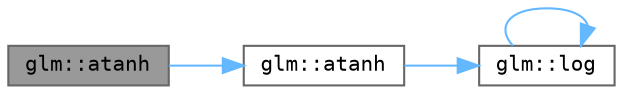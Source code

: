 digraph "glm::atanh"
{
 // LATEX_PDF_SIZE
  bgcolor="transparent";
  edge [fontname=Terminal,fontsize=10,labelfontname=Helvetica,labelfontsize=10];
  node [fontname=Terminal,fontsize=10,shape=box,height=0.2,width=0.4];
  rankdir="LR";
  Node1 [label="glm::atanh",height=0.2,width=0.4,color="gray40", fillcolor="grey60", style="filled", fontcolor="black",tooltip=" "];
  Node1 -> Node2 [color="steelblue1",style="solid"];
  Node2 [label="glm::atanh",height=0.2,width=0.4,color="grey40", fillcolor="white", style="filled",URL="$namespaceglm.html#a97f30482bc92e985c2da212b97d40f10",tooltip=" "];
  Node2 -> Node3 [color="steelblue1",style="solid"];
  Node3 [label="glm::log",height=0.2,width=0.4,color="grey40", fillcolor="white", style="filled",URL="$group__core__func__exponential.html#gad26901b9f2fdd30612867a8dcfa73fbc",tooltip=" "];
  Node3 -> Node3 [color="steelblue1",style="solid"];
}
